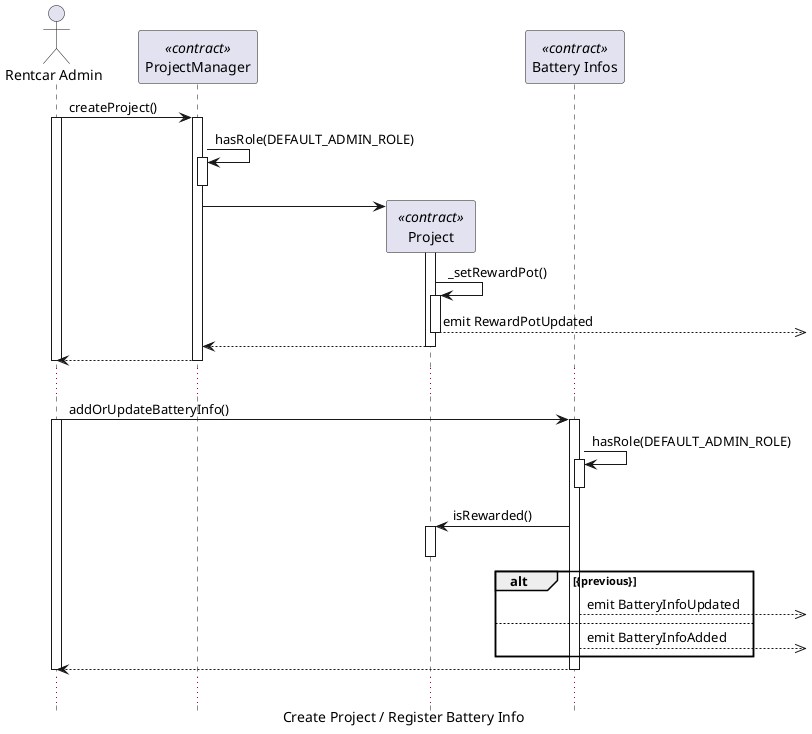 @startuml
 
' Python 3 Collections
' https://github.com/python/cpython/blob/v3.8.5/Lib/_collections_abc.py
 
' https://plantuml.com/class-diagram
' https://plantuml.com/sequence-diagram
' https://plantuml-documentation.readthedocs.io/en/latest/formatting/all-skin-params.html
' https://plantuml-documentation.readthedocs.io/en/latest/formatting/all-skin-params.html#class
 
skinparam {
  DefaultFontName Monaco
  'DefaultFontName Consolas
  'DefaultMonospacedFontName Consolas
  DefaultFontStyle bold
  BackgroundColor transparent
  BoxPadding 300
  PageMargin 10
  ArrowThickness 1
  MinClassWidth 75
  ClassFontStyle bold
  ParticipantPadding 20
}

skinparam Sequence{
  DividerBorderThickness 2
  LifeLineBorderThickness 2
  ParticipantBorderThicknessa 2
  ReferenceBorderThickness 2
}

skinparam Group{
  BorderThickness 1
  BorderShadowing false
}

 
hide Circle
hide Footbox
caption Create Project / Register Battery Info

Actor "Rentcar Admin" as admin 
Participant "ProjectManager" as pm <<contract>>
Participant "Project" as prj <<contract>>
Participant "Battery Infos" as cntrb <<contract>>


admin -> pm ++ : createProject()
admin++
  pm -> pm ++ : hasRole(DEFAULT_ADMIN_ROLE)
  pm --
  pm -> prj **
    prj ++
      prj -> prj ++ : _setRewardPot()
        prj -->>] : emit RewardPotUpdated
      prj --
    pm <-- prj
    prj --
  admin <-- pm --
admin --

...

admin -> cntrb ++ : addOrUpdateBatteryInfo()
admin ++
  cntrb -> cntrb ++ : hasRole(DEFAULT_ADMIN_ROLE)
  cntrb --
  cntrb -> prj ++ : isRewarded()
  prj --
    alt {previous}
      cntrb -->>] : emit BatteryInfoUpdated
    else
      cntrb -->>] : emit BatteryInfoAdded
    end
  admin <-- cntrb --
admin --
...
 
@enduml